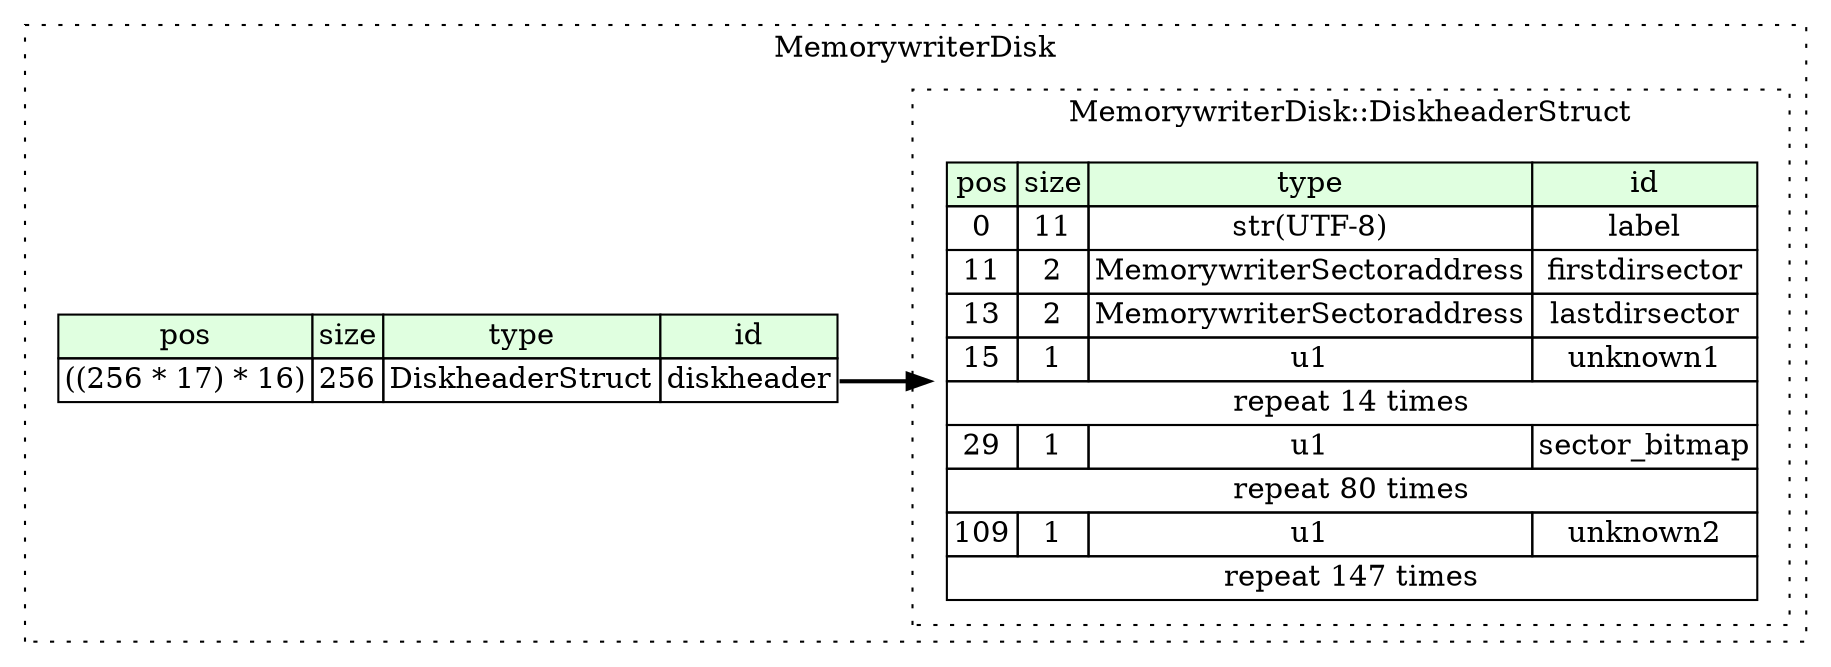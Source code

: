 digraph {
	rankdir=LR;
	node [shape=plaintext];
	subgraph cluster__memorywriter_disk {
		label="MemorywriterDisk";
		graph[style=dotted];

		
		memorywriter_disk__inst__diskheader [label=<<TABLE BORDER="0" CELLBORDER="1" CELLSPACING="0">
			<TR><TD BGCOLOR="#E0FFE0">pos</TD><TD BGCOLOR="#E0FFE0">size</TD><TD BGCOLOR="#E0FFE0">type</TD><TD BGCOLOR="#E0FFE0">id</TD></TR>
			<TR><TD PORT="diskheader_pos">((256 * 17) * 16)</TD><TD PORT="diskheader_size">256</TD><TD>DiskheaderStruct</TD><TD PORT="diskheader_type">diskheader</TD></TR>
		</TABLE>>];
		subgraph cluster__diskheader_struct {
			label="MemorywriterDisk::DiskheaderStruct";
			graph[style=dotted];

			diskheader_struct__seq [label=<<TABLE BORDER="0" CELLBORDER="1" CELLSPACING="0">
				<TR><TD BGCOLOR="#E0FFE0">pos</TD><TD BGCOLOR="#E0FFE0">size</TD><TD BGCOLOR="#E0FFE0">type</TD><TD BGCOLOR="#E0FFE0">id</TD></TR>
				<TR><TD PORT="label_pos">0</TD><TD PORT="label_size">11</TD><TD>str(UTF-8)</TD><TD PORT="label_type">label</TD></TR>
				<TR><TD PORT="firstdirsector_pos">11</TD><TD PORT="firstdirsector_size">2</TD><TD>MemorywriterSectoraddress</TD><TD PORT="firstdirsector_type">firstdirsector</TD></TR>
				<TR><TD PORT="lastdirsector_pos">13</TD><TD PORT="lastdirsector_size">2</TD><TD>MemorywriterSectoraddress</TD><TD PORT="lastdirsector_type">lastdirsector</TD></TR>
				<TR><TD PORT="unknown1_pos">15</TD><TD PORT="unknown1_size">1</TD><TD>u1</TD><TD PORT="unknown1_type">unknown1</TD></TR>
				<TR><TD COLSPAN="4" PORT="unknown1__repeat">repeat 14 times</TD></TR>
				<TR><TD PORT="sector_bitmap_pos">29</TD><TD PORT="sector_bitmap_size">1</TD><TD>u1</TD><TD PORT="sector_bitmap_type">sector_bitmap</TD></TR>
				<TR><TD COLSPAN="4" PORT="sector_bitmap__repeat">repeat 80 times</TD></TR>
				<TR><TD PORT="unknown2_pos">109</TD><TD PORT="unknown2_size">1</TD><TD>u1</TD><TD PORT="unknown2_type">unknown2</TD></TR>
				<TR><TD COLSPAN="4" PORT="unknown2__repeat">repeat 147 times</TD></TR>
			</TABLE>>];
		}
	}
	memorywriter_disk__inst__diskheader:diskheader_type -> diskheader_struct__seq [style=bold];
	
	
}
